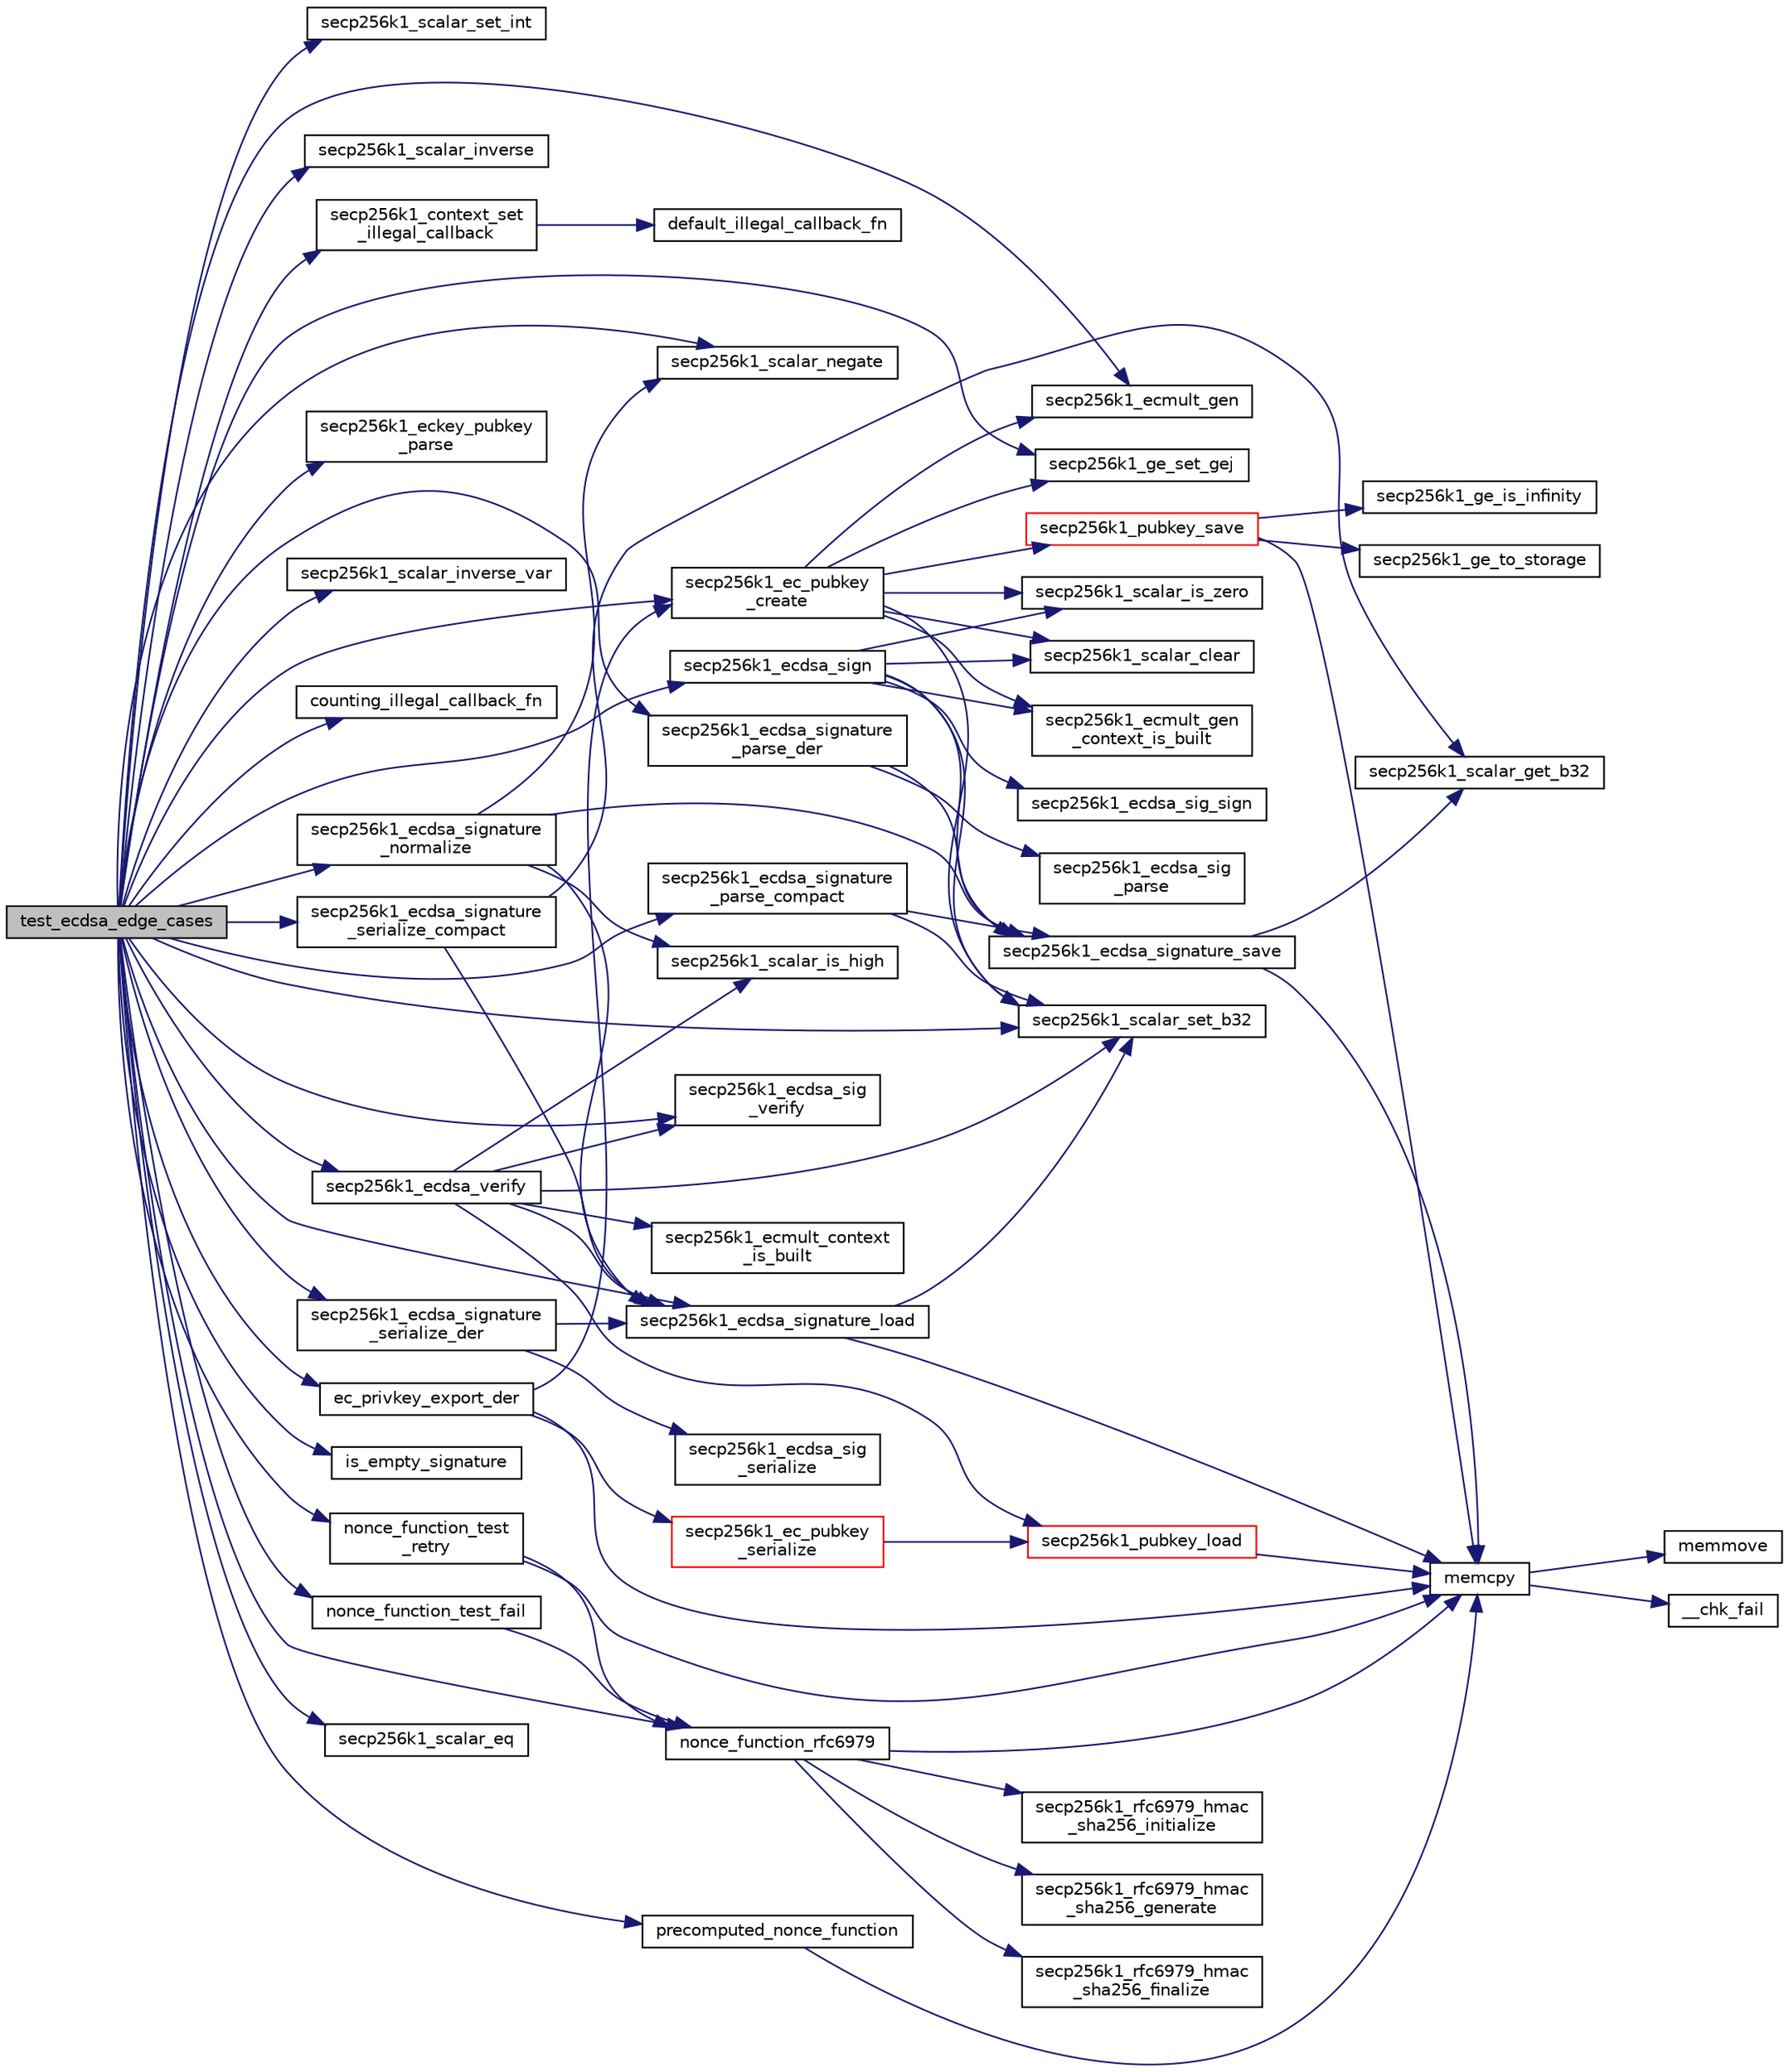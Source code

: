 digraph "test_ecdsa_edge_cases"
{
  edge [fontname="Helvetica",fontsize="10",labelfontname="Helvetica",labelfontsize="10"];
  node [fontname="Helvetica",fontsize="10",shape=record];
  rankdir="LR";
  Node1510 [label="test_ecdsa_edge_cases",height=0.2,width=0.4,color="black", fillcolor="grey75", style="filled", fontcolor="black"];
  Node1510 -> Node1511 [color="midnightblue",fontsize="10",style="solid",fontname="Helvetica"];
  Node1511 [label="secp256k1_scalar_set_int",height=0.2,width=0.4,color="black", fillcolor="white", style="filled",URL="$db/d94/scalar_8h.html#a41cb11650e4dea0fe7ac5b59b9fce9dc",tooltip="Set a scalar to an unsigned integer. "];
  Node1510 -> Node1512 [color="midnightblue",fontsize="10",style="solid",fontname="Helvetica"];
  Node1512 [label="secp256k1_scalar_negate",height=0.2,width=0.4,color="black", fillcolor="white", style="filled",URL="$db/d94/scalar_8h.html#aa3f1c1d4536adf835ee256878c222968",tooltip="Compute the complement of a scalar (modulo the group order). "];
  Node1510 -> Node1513 [color="midnightblue",fontsize="10",style="solid",fontname="Helvetica"];
  Node1513 [label="secp256k1_scalar_inverse",height=0.2,width=0.4,color="black", fillcolor="white", style="filled",URL="$db/d94/scalar_8h.html#ac048cded7c9731249ada44d489a258d5",tooltip="Compute the inverse of a scalar (modulo the group order). "];
  Node1510 -> Node1514 [color="midnightblue",fontsize="10",style="solid",fontname="Helvetica"];
  Node1514 [label="secp256k1_ecmult_gen",height=0.2,width=0.4,color="black", fillcolor="white", style="filled",URL="$d6/d76/ecmult__gen_8h.html#a5ed744c720cbb0a397c8d4c42c637f24",tooltip="Multiply with the generator: R = a*G. "];
  Node1510 -> Node1515 [color="midnightblue",fontsize="10",style="solid",fontname="Helvetica"];
  Node1515 [label="secp256k1_ge_set_gej",height=0.2,width=0.4,color="black", fillcolor="white", style="filled",URL="$d9/dd1/group_8h.html#aa511eebf8cd7419763f06555ed4fb62d",tooltip="Set a group element equal to another which is given in jacobian coordinates. "];
  Node1510 -> Node1516 [color="midnightblue",fontsize="10",style="solid",fontname="Helvetica"];
  Node1516 [label="secp256k1_ecdsa_sig\l_verify",height=0.2,width=0.4,color="black", fillcolor="white", style="filled",URL="$d5/d5d/ecdsa_8h.html#a6e24b57323f9c38b266c5e28b60c92bd"];
  Node1510 -> Node1517 [color="midnightblue",fontsize="10",style="solid",fontname="Helvetica"];
  Node1517 [label="secp256k1_eckey_pubkey\l_parse",height=0.2,width=0.4,color="black", fillcolor="white", style="filled",URL="$da/dff/eckey_8h.html#ae0cdb1eef2dc770d70aac0ad50a35e9a"];
  Node1510 -> Node1518 [color="midnightblue",fontsize="10",style="solid",fontname="Helvetica"];
  Node1518 [label="secp256k1_scalar_set_b32",height=0.2,width=0.4,color="black", fillcolor="white", style="filled",URL="$db/d94/scalar_8h.html#a25cc2d45ae1d1765d07c3313cdf46fa0",tooltip="Set a scalar from a big endian byte array. "];
  Node1510 -> Node1519 [color="midnightblue",fontsize="10",style="solid",fontname="Helvetica"];
  Node1519 [label="secp256k1_scalar_inverse_var",height=0.2,width=0.4,color="black", fillcolor="white", style="filled",URL="$db/d94/scalar_8h.html#a58e84d0cabe81139df5c71759f833855",tooltip="Compute the inverse of a scalar (modulo the group order), without constant-time guarantee. "];
  Node1510 -> Node1520 [color="midnightblue",fontsize="10",style="solid",fontname="Helvetica"];
  Node1520 [label="secp256k1_context_set\l_illegal_callback",height=0.2,width=0.4,color="black", fillcolor="white", style="filled",URL="$d7/dd3/secp256k1_8h.html#a3ec29bece9974f9535337eb7d91b351c",tooltip="Set a callback function to be called when an illegal argument is passed to an API call..."];
  Node1520 -> Node1521 [color="midnightblue",fontsize="10",style="solid",fontname="Helvetica"];
  Node1521 [label="default_illegal_callback_fn",height=0.2,width=0.4,color="black", fillcolor="white", style="filled",URL="$d1/d8c/secp256k1_8c.html#a66c010ece461590245c65fdd55390dbd"];
  Node1510 -> Node1522 [color="midnightblue",fontsize="10",style="solid",fontname="Helvetica"];
  Node1522 [label="counting_illegal_callback_fn",height=0.2,width=0.4,color="black", fillcolor="white", style="filled",URL="$d5/d7f/tests_8c.html#aca891583e3aabfd8139ca28e7d12e28d"];
  Node1510 -> Node1523 [color="midnightblue",fontsize="10",style="solid",fontname="Helvetica"];
  Node1523 [label="secp256k1_ecdsa_sign",height=0.2,width=0.4,color="black", fillcolor="white", style="filled",URL="$d7/dd3/secp256k1_8h.html#a691c048f3a3b4e7f51417c57ec058be7",tooltip="Create an ECDSA signature. "];
  Node1523 -> Node1524 [color="midnightblue",fontsize="10",style="solid",fontname="Helvetica"];
  Node1524 [label="secp256k1_ecmult_gen\l_context_is_built",height=0.2,width=0.4,color="black", fillcolor="white", style="filled",URL="$d6/d76/ecmult__gen_8h.html#a9a40662d6ed2cbab43dbddc25f570f97"];
  Node1523 -> Node1518 [color="midnightblue",fontsize="10",style="solid",fontname="Helvetica"];
  Node1523 -> Node1525 [color="midnightblue",fontsize="10",style="solid",fontname="Helvetica"];
  Node1525 [label="secp256k1_scalar_is_zero",height=0.2,width=0.4,color="black", fillcolor="white", style="filled",URL="$db/d94/scalar_8h.html#a3f0ac84fe49a1c1f51212582a2c149d4",tooltip="Check whether a scalar equals zero. "];
  Node1523 -> Node1526 [color="midnightblue",fontsize="10",style="solid",fontname="Helvetica"];
  Node1526 [label="secp256k1_ecdsa_sig_sign",height=0.2,width=0.4,color="black", fillcolor="white", style="filled",URL="$d5/d5d/ecdsa_8h.html#a5bf6905e00ae8571465a52e3165c6e6e"];
  Node1523 -> Node1527 [color="midnightblue",fontsize="10",style="solid",fontname="Helvetica"];
  Node1527 [label="secp256k1_scalar_clear",height=0.2,width=0.4,color="black", fillcolor="white", style="filled",URL="$db/d94/scalar_8h.html#ad8fb9bc2a828903963bf37806d8edd11",tooltip="Clear a scalar to prevent the leak of sensitive data. "];
  Node1523 -> Node1528 [color="midnightblue",fontsize="10",style="solid",fontname="Helvetica"];
  Node1528 [label="secp256k1_ecdsa_signature_save",height=0.2,width=0.4,color="black", fillcolor="white", style="filled",URL="$d1/d8c/secp256k1_8c.html#a94e522f94c4819bebf8e854952eb6a8f"];
  Node1528 -> Node1529 [color="midnightblue",fontsize="10",style="solid",fontname="Helvetica"];
  Node1529 [label="memcpy",height=0.2,width=0.4,color="black", fillcolor="white", style="filled",URL="$d5/d9f/glibc__compat_8cpp.html#a0f46826ab0466591e136db24394923cf"];
  Node1529 -> Node1530 [color="midnightblue",fontsize="10",style="solid",fontname="Helvetica"];
  Node1530 [label="memmove",height=0.2,width=0.4,color="black", fillcolor="white", style="filled",URL="$d5/d9f/glibc__compat_8cpp.html#a9778d49e9029dd75bc53ecbbf9f5e9a1"];
  Node1529 -> Node1531 [color="midnightblue",fontsize="10",style="solid",fontname="Helvetica"];
  Node1531 [label="__chk_fail",height=0.2,width=0.4,color="black", fillcolor="white", style="filled",URL="$d5/d9f/glibc__compat_8cpp.html#a424ac71631da5ada2976630ff67051d1"];
  Node1528 -> Node1532 [color="midnightblue",fontsize="10",style="solid",fontname="Helvetica"];
  Node1532 [label="secp256k1_scalar_get_b32",height=0.2,width=0.4,color="black", fillcolor="white", style="filled",URL="$db/d94/scalar_8h.html#a4fa08f8af5a23f505b44c9ef1bec1831",tooltip="Convert a scalar to a byte array. "];
  Node1510 -> Node1533 [color="midnightblue",fontsize="10",style="solid",fontname="Helvetica"];
  Node1533 [label="precomputed_nonce_function",height=0.2,width=0.4,color="black", fillcolor="white", style="filled",URL="$d5/d7f/tests_8c.html#a7f4f829c342ef68f7ca2a733ab9e9acf",tooltip="Dummy nonce generation function that just uses a precomputed nonce, and fails if it is not accepted..."];
  Node1533 -> Node1529 [color="midnightblue",fontsize="10",style="solid",fontname="Helvetica"];
  Node1510 -> Node1534 [color="midnightblue",fontsize="10",style="solid",fontname="Helvetica"];
  Node1534 [label="secp256k1_ec_pubkey\l_create",height=0.2,width=0.4,color="black", fillcolor="white", style="filled",URL="$d7/dd3/secp256k1_8h.html#a7438071aa8a6dc4697abe4f4659f2161",tooltip="Compute the public key for a secret key. "];
  Node1534 -> Node1524 [color="midnightblue",fontsize="10",style="solid",fontname="Helvetica"];
  Node1534 -> Node1518 [color="midnightblue",fontsize="10",style="solid",fontname="Helvetica"];
  Node1534 -> Node1525 [color="midnightblue",fontsize="10",style="solid",fontname="Helvetica"];
  Node1534 -> Node1514 [color="midnightblue",fontsize="10",style="solid",fontname="Helvetica"];
  Node1534 -> Node1515 [color="midnightblue",fontsize="10",style="solid",fontname="Helvetica"];
  Node1534 -> Node1535 [color="midnightblue",fontsize="10",style="solid",fontname="Helvetica"];
  Node1535 [label="secp256k1_pubkey_save",height=0.2,width=0.4,color="red", fillcolor="white", style="filled",URL="$d1/d8c/secp256k1_8c.html#aa061c9c5c861017bef990e5c4653e0f4"];
  Node1535 -> Node1536 [color="midnightblue",fontsize="10",style="solid",fontname="Helvetica"];
  Node1536 [label="secp256k1_ge_to_storage",height=0.2,width=0.4,color="black", fillcolor="white", style="filled",URL="$d9/dd1/group_8h.html#ad6499ae629f998e50d8614869ee3c67f",tooltip="Convert a group element to the storage type. "];
  Node1535 -> Node1529 [color="midnightblue",fontsize="10",style="solid",fontname="Helvetica"];
  Node1535 -> Node1537 [color="midnightblue",fontsize="10",style="solid",fontname="Helvetica"];
  Node1537 [label="secp256k1_ge_is_infinity",height=0.2,width=0.4,color="black", fillcolor="white", style="filled",URL="$d9/dd1/group_8h.html#ac83592db46af97faf7ba9b9a39a1f6ff",tooltip="Check whether a group element is the point at infinity. "];
  Node1534 -> Node1527 [color="midnightblue",fontsize="10",style="solid",fontname="Helvetica"];
  Node1510 -> Node1540 [color="midnightblue",fontsize="10",style="solid",fontname="Helvetica"];
  Node1540 [label="secp256k1_ecdsa_verify",height=0.2,width=0.4,color="black", fillcolor="white", style="filled",URL="$d7/dd3/secp256k1_8h.html#a41065390f9039c4140ec04999724987d",tooltip="Verify an ECDSA signature. "];
  Node1540 -> Node1541 [color="midnightblue",fontsize="10",style="solid",fontname="Helvetica"];
  Node1541 [label="secp256k1_ecmult_context\l_is_built",height=0.2,width=0.4,color="black", fillcolor="white", style="filled",URL="$d2/d94/ecmult_8h.html#aa4f6f213989d3ec35850c40c8f1b313b"];
  Node1540 -> Node1518 [color="midnightblue",fontsize="10",style="solid",fontname="Helvetica"];
  Node1540 -> Node1542 [color="midnightblue",fontsize="10",style="solid",fontname="Helvetica"];
  Node1542 [label="secp256k1_ecdsa_signature_load",height=0.2,width=0.4,color="black", fillcolor="white", style="filled",URL="$d1/d8c/secp256k1_8c.html#af2027241c9dfc85fa5b6a3bb5fe41d18"];
  Node1542 -> Node1529 [color="midnightblue",fontsize="10",style="solid",fontname="Helvetica"];
  Node1542 -> Node1518 [color="midnightblue",fontsize="10",style="solid",fontname="Helvetica"];
  Node1540 -> Node1543 [color="midnightblue",fontsize="10",style="solid",fontname="Helvetica"];
  Node1543 [label="secp256k1_scalar_is_high",height=0.2,width=0.4,color="black", fillcolor="white", style="filled",URL="$db/d94/scalar_8h.html#aab66620cbbe49bec3c7c02f4a1219c05",tooltip="Check whether a scalar is higher than the group order divided by 2. "];
  Node1540 -> Node1544 [color="midnightblue",fontsize="10",style="solid",fontname="Helvetica"];
  Node1544 [label="secp256k1_pubkey_load",height=0.2,width=0.4,color="red", fillcolor="white", style="filled",URL="$d1/d8c/secp256k1_8c.html#a9966ec041e71010d1593ae2211ffb843"];
  Node1544 -> Node1529 [color="midnightblue",fontsize="10",style="solid",fontname="Helvetica"];
  Node1540 -> Node1516 [color="midnightblue",fontsize="10",style="solid",fontname="Helvetica"];
  Node1510 -> Node1549 [color="midnightblue",fontsize="10",style="solid",fontname="Helvetica"];
  Node1549 [label="secp256k1_ecdsa_signature\l_serialize_der",height=0.2,width=0.4,color="black", fillcolor="white", style="filled",URL="$d7/dd3/secp256k1_8h.html#ac07809ca872ec967ab4d3b1a95eafe0b",tooltip="Serialize an ECDSA signature in DER format. "];
  Node1549 -> Node1542 [color="midnightblue",fontsize="10",style="solid",fontname="Helvetica"];
  Node1549 -> Node1550 [color="midnightblue",fontsize="10",style="solid",fontname="Helvetica"];
  Node1550 [label="secp256k1_ecdsa_sig\l_serialize",height=0.2,width=0.4,color="black", fillcolor="white", style="filled",URL="$d5/d5d/ecdsa_8h.html#a313b6733f5b079162fa15332d4b2ef36"];
  Node1510 -> Node1551 [color="midnightblue",fontsize="10",style="solid",fontname="Helvetica"];
  Node1551 [label="secp256k1_ecdsa_signature\l_parse_der",height=0.2,width=0.4,color="black", fillcolor="white", style="filled",URL="$d7/dd3/secp256k1_8h.html#a57d390dd5baa54855b0cb20628034b90",tooltip="Parse a DER ECDSA signature. "];
  Node1551 -> Node1552 [color="midnightblue",fontsize="10",style="solid",fontname="Helvetica"];
  Node1552 [label="secp256k1_ecdsa_sig\l_parse",height=0.2,width=0.4,color="black", fillcolor="white", style="filled",URL="$d5/d5d/ecdsa_8h.html#aae25c4b1cdf2ccaddc49b42d43cc82a1"];
  Node1551 -> Node1528 [color="midnightblue",fontsize="10",style="solid",fontname="Helvetica"];
  Node1510 -> Node1553 [color="midnightblue",fontsize="10",style="solid",fontname="Helvetica"];
  Node1553 [label="secp256k1_ecdsa_signature\l_normalize",height=0.2,width=0.4,color="black", fillcolor="white", style="filled",URL="$d7/dd3/secp256k1_8h.html#a93ec36a19229f08acc5ff1ca613ab3a1",tooltip="Convert a signature to a normalized lower-S form. "];
  Node1553 -> Node1542 [color="midnightblue",fontsize="10",style="solid",fontname="Helvetica"];
  Node1553 -> Node1543 [color="midnightblue",fontsize="10",style="solid",fontname="Helvetica"];
  Node1553 -> Node1512 [color="midnightblue",fontsize="10",style="solid",fontname="Helvetica"];
  Node1553 -> Node1528 [color="midnightblue",fontsize="10",style="solid",fontname="Helvetica"];
  Node1510 -> Node1554 [color="midnightblue",fontsize="10",style="solid",fontname="Helvetica"];
  Node1554 [label="secp256k1_ecdsa_signature\l_serialize_compact",height=0.2,width=0.4,color="black", fillcolor="white", style="filled",URL="$d7/dd3/secp256k1_8h.html#af8571ca8dcfb7f892519b337504dc700",tooltip="Serialize an ECDSA signature in compact (64 byte) format. "];
  Node1554 -> Node1542 [color="midnightblue",fontsize="10",style="solid",fontname="Helvetica"];
  Node1554 -> Node1532 [color="midnightblue",fontsize="10",style="solid",fontname="Helvetica"];
  Node1510 -> Node1555 [color="midnightblue",fontsize="10",style="solid",fontname="Helvetica"];
  Node1555 [label="secp256k1_ecdsa_signature\l_parse_compact",height=0.2,width=0.4,color="black", fillcolor="white", style="filled",URL="$d7/dd3/secp256k1_8h.html#a2aff2802eca3d15ec54298e879579897",tooltip="Parse an ECDSA signature in compact (64 bytes) format. "];
  Node1555 -> Node1518 [color="midnightblue",fontsize="10",style="solid",fontname="Helvetica"];
  Node1555 -> Node1528 [color="midnightblue",fontsize="10",style="solid",fontname="Helvetica"];
  Node1510 -> Node1556 [color="midnightblue",fontsize="10",style="solid",fontname="Helvetica"];
  Node1556 [label="is_empty_signature",height=0.2,width=0.4,color="black", fillcolor="white", style="filled",URL="$d5/d7f/tests_8c.html#a7e817ef3d73f5d5b1dbf1ccffa0cf77b"];
  Node1510 -> Node1557 [color="midnightblue",fontsize="10",style="solid",fontname="Helvetica"];
  Node1557 [label="nonce_function_test_fail",height=0.2,width=0.4,color="black", fillcolor="white", style="filled",URL="$d5/d7f/tests_8c.html#a2631070201e67210b08603a358e0a622"];
  Node1557 -> Node1558 [color="midnightblue",fontsize="10",style="solid",fontname="Helvetica"];
  Node1558 [label="nonce_function_rfc6979",height=0.2,width=0.4,color="black", fillcolor="white", style="filled",URL="$d1/d8c/secp256k1_8c.html#aaeed37b3a1d669fc6031755d37a5b2c4"];
  Node1558 -> Node1529 [color="midnightblue",fontsize="10",style="solid",fontname="Helvetica"];
  Node1558 -> Node1559 [color="midnightblue",fontsize="10",style="solid",fontname="Helvetica"];
  Node1559 [label="secp256k1_rfc6979_hmac\l_sha256_initialize",height=0.2,width=0.4,color="black", fillcolor="white", style="filled",URL="$d7/dd7/secp256k1_2src_2hash_8h.html#a9dd561651b3373fe94e80295dfdd43a7"];
  Node1558 -> Node1560 [color="midnightblue",fontsize="10",style="solid",fontname="Helvetica"];
  Node1560 [label="secp256k1_rfc6979_hmac\l_sha256_generate",height=0.2,width=0.4,color="black", fillcolor="white", style="filled",URL="$d7/dd7/secp256k1_2src_2hash_8h.html#a993c3261472ef00e4738e0fe7a99b7cb"];
  Node1558 -> Node1561 [color="midnightblue",fontsize="10",style="solid",fontname="Helvetica"];
  Node1561 [label="secp256k1_rfc6979_hmac\l_sha256_finalize",height=0.2,width=0.4,color="black", fillcolor="white", style="filled",URL="$d7/dd7/secp256k1_2src_2hash_8h.html#a27832ea2666bbf9e5c7a18559660e9da"];
  Node1510 -> Node1562 [color="midnightblue",fontsize="10",style="solid",fontname="Helvetica"];
  Node1562 [label="nonce_function_test\l_retry",height=0.2,width=0.4,color="black", fillcolor="white", style="filled",URL="$d5/d7f/tests_8c.html#a2643b34ae08799d0c3442f610ffe9c53"];
  Node1562 -> Node1529 [color="midnightblue",fontsize="10",style="solid",fontname="Helvetica"];
  Node1562 -> Node1558 [color="midnightblue",fontsize="10",style="solid",fontname="Helvetica"];
  Node1510 -> Node1558 [color="midnightblue",fontsize="10",style="solid",fontname="Helvetica"];
  Node1510 -> Node1542 [color="midnightblue",fontsize="10",style="solid",fontname="Helvetica"];
  Node1510 -> Node1563 [color="midnightblue",fontsize="10",style="solid",fontname="Helvetica"];
  Node1563 [label="secp256k1_scalar_eq",height=0.2,width=0.4,color="black", fillcolor="white", style="filled",URL="$db/d94/scalar_8h.html#a4ba37c67745038e5ff23ca66f051837d",tooltip="Compare two scalars. "];
  Node1510 -> Node1564 [color="midnightblue",fontsize="10",style="solid",fontname="Helvetica"];
  Node1564 [label="ec_privkey_export_der",height=0.2,width=0.4,color="black", fillcolor="white", style="filled",URL="$d1/dbc/key_8cpp.html#a8cafc8a5eaf9a41f141e31d7c42ed7b9"];
  Node1564 -> Node1534 [color="midnightblue",fontsize="10",style="solid",fontname="Helvetica"];
  Node1564 -> Node1529 [color="midnightblue",fontsize="10",style="solid",fontname="Helvetica"];
  Node1564 -> Node1565 [color="midnightblue",fontsize="10",style="solid",fontname="Helvetica"];
  Node1565 [label="secp256k1_ec_pubkey\l_serialize",height=0.2,width=0.4,color="red", fillcolor="white", style="filled",URL="$d7/dd3/secp256k1_8h.html#a34977bf00322e510e881160c421836d7",tooltip="Serialize a pubkey object into a serialized byte sequence. "];
  Node1565 -> Node1544 [color="midnightblue",fontsize="10",style="solid",fontname="Helvetica"];
}
